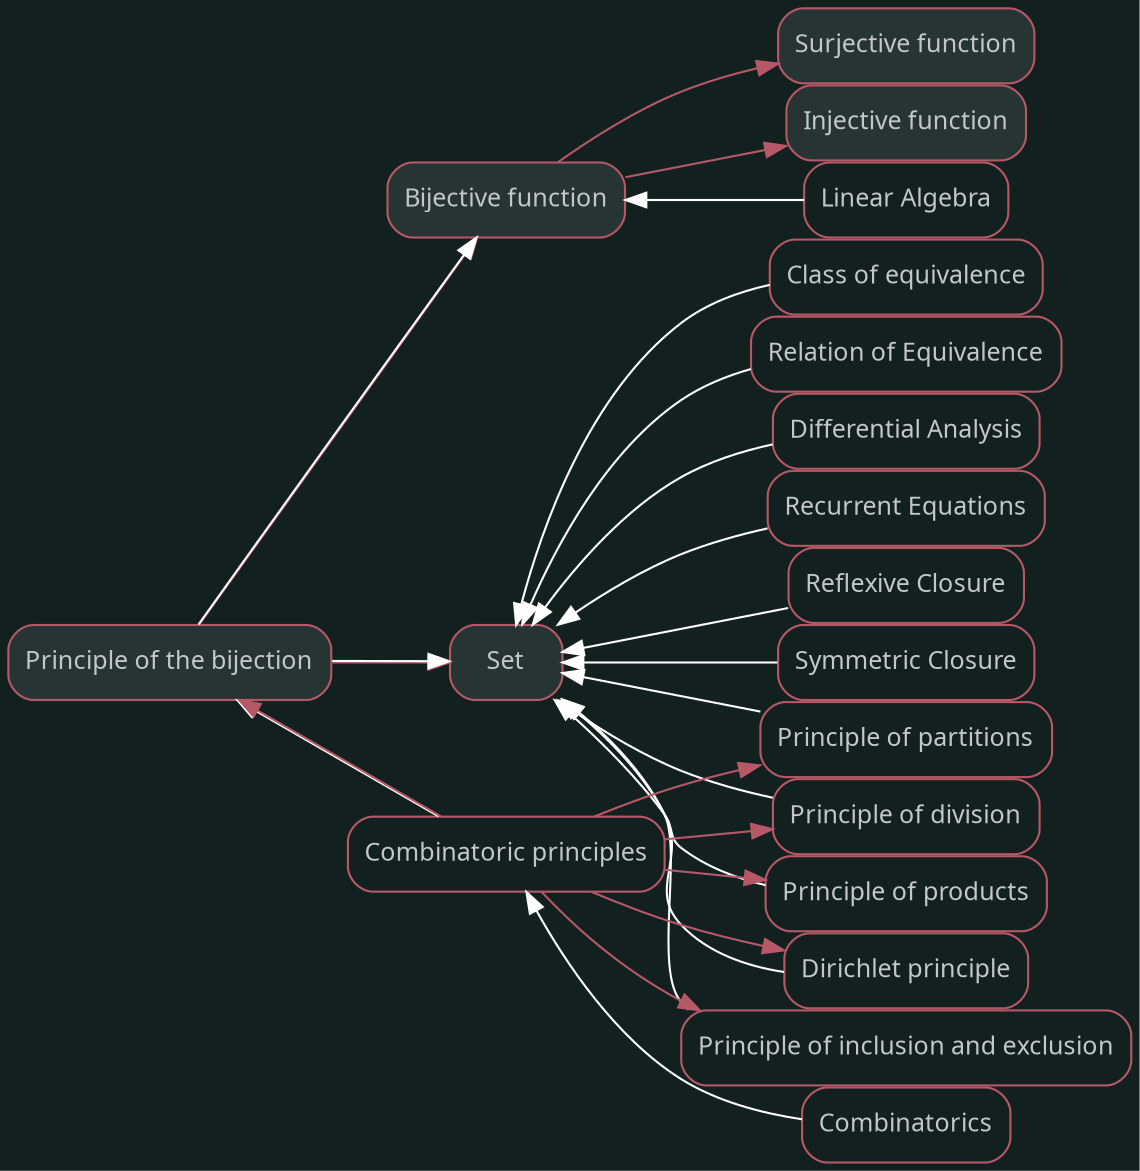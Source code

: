 digraph "Principle of the bijection" {graph [nodesep=0,ranksep=0,rankdir="LR",bgcolor="#132020"];node [shape="rectangle",style="rounded,filled",fontname="sans",fontsize="12px",labelfontname="sans",color="#b75867",fillcolor="#273434",fontcolor="#c4c7c7"];"Principle of the bijection" [label="Principle of the bijection",tooltip="Principle of the bijection",URL="/Knowledge/Principle of the bijection.html",target="_parent"];"Bijective function" [label="Bijective function",tooltip="Bijective function",URL="/Knowledge/Bijective function.html",target="_parent"];"Set" [label="Set",tooltip="Set",URL="/Knowledge/Set.html",target="_parent"];subgraph "Forward Principle of the bijection" {edge [color="#b75867"];"Principle of the bijection" -> "Bijective function";"Principle of the bijection" -> "Set";}
node [shape="rectangle",style="rounded",fontname="sans",fontsize="12px",labelfontname="sans",color="#b75867",fillcolor="#FFFFFF",fontcolor="#c4c7c7"];"Combinatoric principles" [label="Combinatoric principles",tooltip="Combinatoric principles",URL="/Knowledge/Combinatoric principles.html",target="_parent"];subgraph "Backward Principle of the bijection" {edge [dir="back",color="#FFFFFF"];"Principle of the bijection" -> "Combinatoric principles";}node [shape="rectangle",style="rounded,filled",fontname="sans",fontsize="12px",labelfontname="sans",color="#b75867",fillcolor="#273434",fontcolor="#c4c7c7"];"Bijective function" [label="Bijective function",tooltip="Bijective function",URL="/Knowledge/Bijective function.html",target="_parent"];"Surjective function" [label="Surjective function",tooltip="Surjective function",URL="/Knowledge/Surjective function.html",target="_parent"];"Injective function" [label="Injective function",tooltip="Injective function",URL="/Knowledge/Injective function.html",target="_parent"];subgraph "Forward Bijective function" {edge [color="#b75867"];"Bijective function" -> "Surjective function";"Bijective function" -> "Injective function";}
node [shape="rectangle",style="rounded",fontname="sans",fontsize="12px",labelfontname="sans",color="#b75867",fillcolor="#FFFFFF",fontcolor="#c4c7c7"];"Linear Algebra" [label="Linear Algebra",tooltip="Linear Algebra",URL="/Knowledge/Linear Algebra.html",target="_parent"];"Principle of the bijection" [label="Principle of the bijection",tooltip="Principle of the bijection",URL="/Knowledge/Principle of the bijection.html",target="_parent"];subgraph "Backward Bijective function" {edge [dir="back",color="#FFFFFF"];"Bijective function" -> "Linear Algebra";"Bijective function" -> "Principle of the bijection";}node [shape="rectangle",style="rounded,filled",fontname="sans",fontsize="12px",labelfontname="sans",color="#b75867",fillcolor="#273434",fontcolor="#c4c7c7"];"Set" [label="Set",tooltip="Set",URL="/Knowledge/Set.html",target="_parent"];subgraph "Forward Set" {edge [color="#b75867"];}
node [shape="rectangle",style="rounded",fontname="sans",fontsize="12px",labelfontname="sans",color="#b75867",fillcolor="#FFFFFF",fontcolor="#c4c7c7"];"Recurrent Equations" [label="Recurrent Equations",tooltip="Recurrent Equations",URL="/Knowledge/Recurrent Equations.html",target="_parent"];"Reflexive Closure" [label="Reflexive Closure",tooltip="Reflexive Closure",URL="/Knowledge/Reflexive Closure.html",target="_parent"];"Symmetric Closure" [label="Symmetric Closure",tooltip="Symmetric Closure",URL="/Knowledge/Symmetric Closure.html",target="_parent"];"Class of equivalence" [label="Class of equivalence",tooltip="Class of equivalence",URL="/Knowledge/Class of equivalence.html",target="_parent"];"Relation of Equivalence" [label="Relation of Equivalence",tooltip="Relation of Equivalence",URL="/Knowledge/Relation of Equivalence.html",target="_parent"];"Principle of division" [label="Principle of division",tooltip="Principle of division",URL="/Knowledge/Principle of division.html",target="_parent"];"Principle of products" [label="Principle of products",tooltip="Principle of products",URL="/Knowledge/Principle of products.html",target="_parent"];"Dirichlet principle" [label="Dirichlet principle",tooltip="Dirichlet principle",URL="/Knowledge/Dirichlet principle.html",target="_parent"];"Principle of inclusion and exclusion" [label="Principle of inclusion and exclusion",tooltip="Principle of inclusion and exclusion",URL="/Knowledge/Principle of inclusion and exclusion.html",target="_parent"];"Differential Analysis" [label="Differential Analysis",tooltip="Differential Analysis",URL="/Knowledge/Differential Analysis.html",target="_parent"];"Principle of partitions" [label="Principle of partitions",tooltip="Principle of partitions",URL="/Knowledge/Principle of partitions.html",target="_parent"];"Principle of the bijection" [label="Principle of the bijection",tooltip="Principle of the bijection",URL="/Knowledge/Principle of the bijection.html",target="_parent"];subgraph "Backward Set" {edge [dir="back",color="#FFFFFF"];"Set" -> "Recurrent Equations";"Set" -> "Reflexive Closure";"Set" -> "Symmetric Closure";"Set" -> "Class of equivalence";"Set" -> "Relation of Equivalence";"Set" -> "Principle of division";"Set" -> "Principle of products";"Set" -> "Dirichlet principle";"Set" -> "Principle of inclusion and exclusion";"Set" -> "Differential Analysis";"Set" -> "Principle of partitions";"Set" -> "Principle of the bijection";}node [shape="rectangle",style="rounded,filled",fontname="sans",fontsize="12px",labelfontname="sans",color="#b75867",fillcolor="#273434",fontcolor="#c4c7c7"];"Combinatoric principles" [label="Combinatoric principles",tooltip="Combinatoric principles",URL="/Knowledge/Combinatoric principles.html",target="_parent"];"Principle of inclusion and exclusion" [label="Principle of inclusion and exclusion",tooltip="Principle of inclusion and exclusion",URL="/Knowledge/Principle of inclusion and exclusion.html",target="_parent"];"Principle of division" [label="Principle of division",tooltip="Principle of division",URL="/Knowledge/Principle of division.html",target="_parent"];"Principle of the bijection" [label="Principle of the bijection",tooltip="Principle of the bijection",URL="/Knowledge/Principle of the bijection.html",target="_parent"];"Principle of products" [label="Principle of products",tooltip="Principle of products",URL="/Knowledge/Principle of products.html",target="_parent"];"Principle of partitions" [label="Principle of partitions",tooltip="Principle of partitions",URL="/Knowledge/Principle of partitions.html",target="_parent"];"Dirichlet principle" [label="Dirichlet principle",tooltip="Dirichlet principle",URL="/Knowledge/Dirichlet principle.html",target="_parent"];subgraph "Forward Combinatoric principles" {edge [color="#b75867"];"Combinatoric principles" -> "Principle of inclusion and exclusion";"Combinatoric principles" -> "Principle of division";"Combinatoric principles" -> "Principle of the bijection";"Combinatoric principles" -> "Principle of products";"Combinatoric principles" -> "Principle of partitions";"Combinatoric principles" -> "Dirichlet principle";}
node [shape="rectangle",style="rounded",fontname="sans",fontsize="12px",labelfontname="sans",color="#b75867",fillcolor="#FFFFFF",fontcolor="#c4c7c7"];"Combinatorics" [label="Combinatorics",tooltip="Combinatorics",URL="/Knowledge/Combinatorics.html",target="_parent"];subgraph "Backward Combinatoric principles" {edge [dir="back",color="#FFFFFF"];"Combinatoric principles" -> "Combinatorics";}}